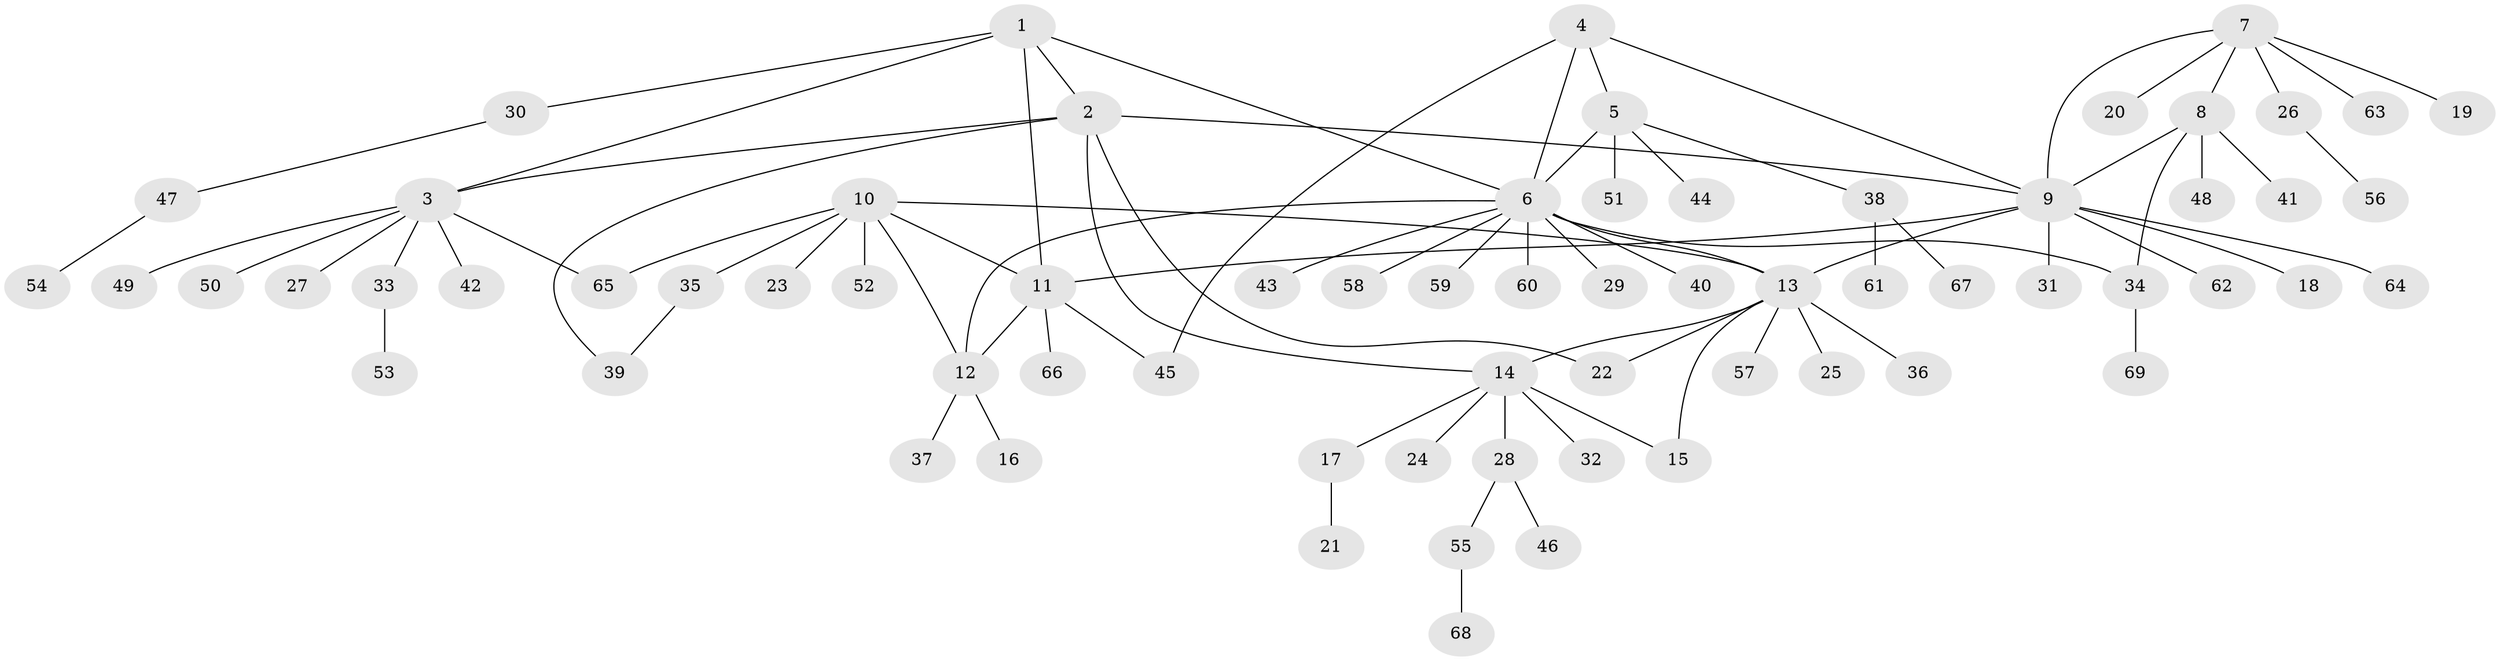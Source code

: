 // coarse degree distribution, {10: 0.0196078431372549, 4: 0.0784313725490196, 13: 0.0196078431372549, 5: 0.0392156862745098, 9: 0.0196078431372549, 8: 0.0196078431372549, 12: 0.0196078431372549, 1: 0.6666666666666666, 2: 0.11764705882352941}
// Generated by graph-tools (version 1.1) at 2025/42/03/06/25 10:42:15]
// undirected, 69 vertices, 84 edges
graph export_dot {
graph [start="1"]
  node [color=gray90,style=filled];
  1;
  2;
  3;
  4;
  5;
  6;
  7;
  8;
  9;
  10;
  11;
  12;
  13;
  14;
  15;
  16;
  17;
  18;
  19;
  20;
  21;
  22;
  23;
  24;
  25;
  26;
  27;
  28;
  29;
  30;
  31;
  32;
  33;
  34;
  35;
  36;
  37;
  38;
  39;
  40;
  41;
  42;
  43;
  44;
  45;
  46;
  47;
  48;
  49;
  50;
  51;
  52;
  53;
  54;
  55;
  56;
  57;
  58;
  59;
  60;
  61;
  62;
  63;
  64;
  65;
  66;
  67;
  68;
  69;
  1 -- 2;
  1 -- 3;
  1 -- 6;
  1 -- 11;
  1 -- 30;
  2 -- 3;
  2 -- 9;
  2 -- 14;
  2 -- 22;
  2 -- 39;
  3 -- 27;
  3 -- 33;
  3 -- 42;
  3 -- 49;
  3 -- 50;
  3 -- 65;
  4 -- 5;
  4 -- 6;
  4 -- 9;
  4 -- 45;
  5 -- 6;
  5 -- 38;
  5 -- 44;
  5 -- 51;
  6 -- 12;
  6 -- 13;
  6 -- 29;
  6 -- 34;
  6 -- 40;
  6 -- 43;
  6 -- 58;
  6 -- 59;
  6 -- 60;
  7 -- 8;
  7 -- 9;
  7 -- 19;
  7 -- 20;
  7 -- 26;
  7 -- 63;
  8 -- 9;
  8 -- 34;
  8 -- 41;
  8 -- 48;
  9 -- 11;
  9 -- 13;
  9 -- 18;
  9 -- 31;
  9 -- 62;
  9 -- 64;
  10 -- 11;
  10 -- 12;
  10 -- 13;
  10 -- 23;
  10 -- 35;
  10 -- 52;
  10 -- 65;
  11 -- 12;
  11 -- 45;
  11 -- 66;
  12 -- 16;
  12 -- 37;
  13 -- 14;
  13 -- 15;
  13 -- 22;
  13 -- 25;
  13 -- 36;
  13 -- 57;
  14 -- 15;
  14 -- 17;
  14 -- 24;
  14 -- 28;
  14 -- 32;
  17 -- 21;
  26 -- 56;
  28 -- 46;
  28 -- 55;
  30 -- 47;
  33 -- 53;
  34 -- 69;
  35 -- 39;
  38 -- 61;
  38 -- 67;
  47 -- 54;
  55 -- 68;
}
